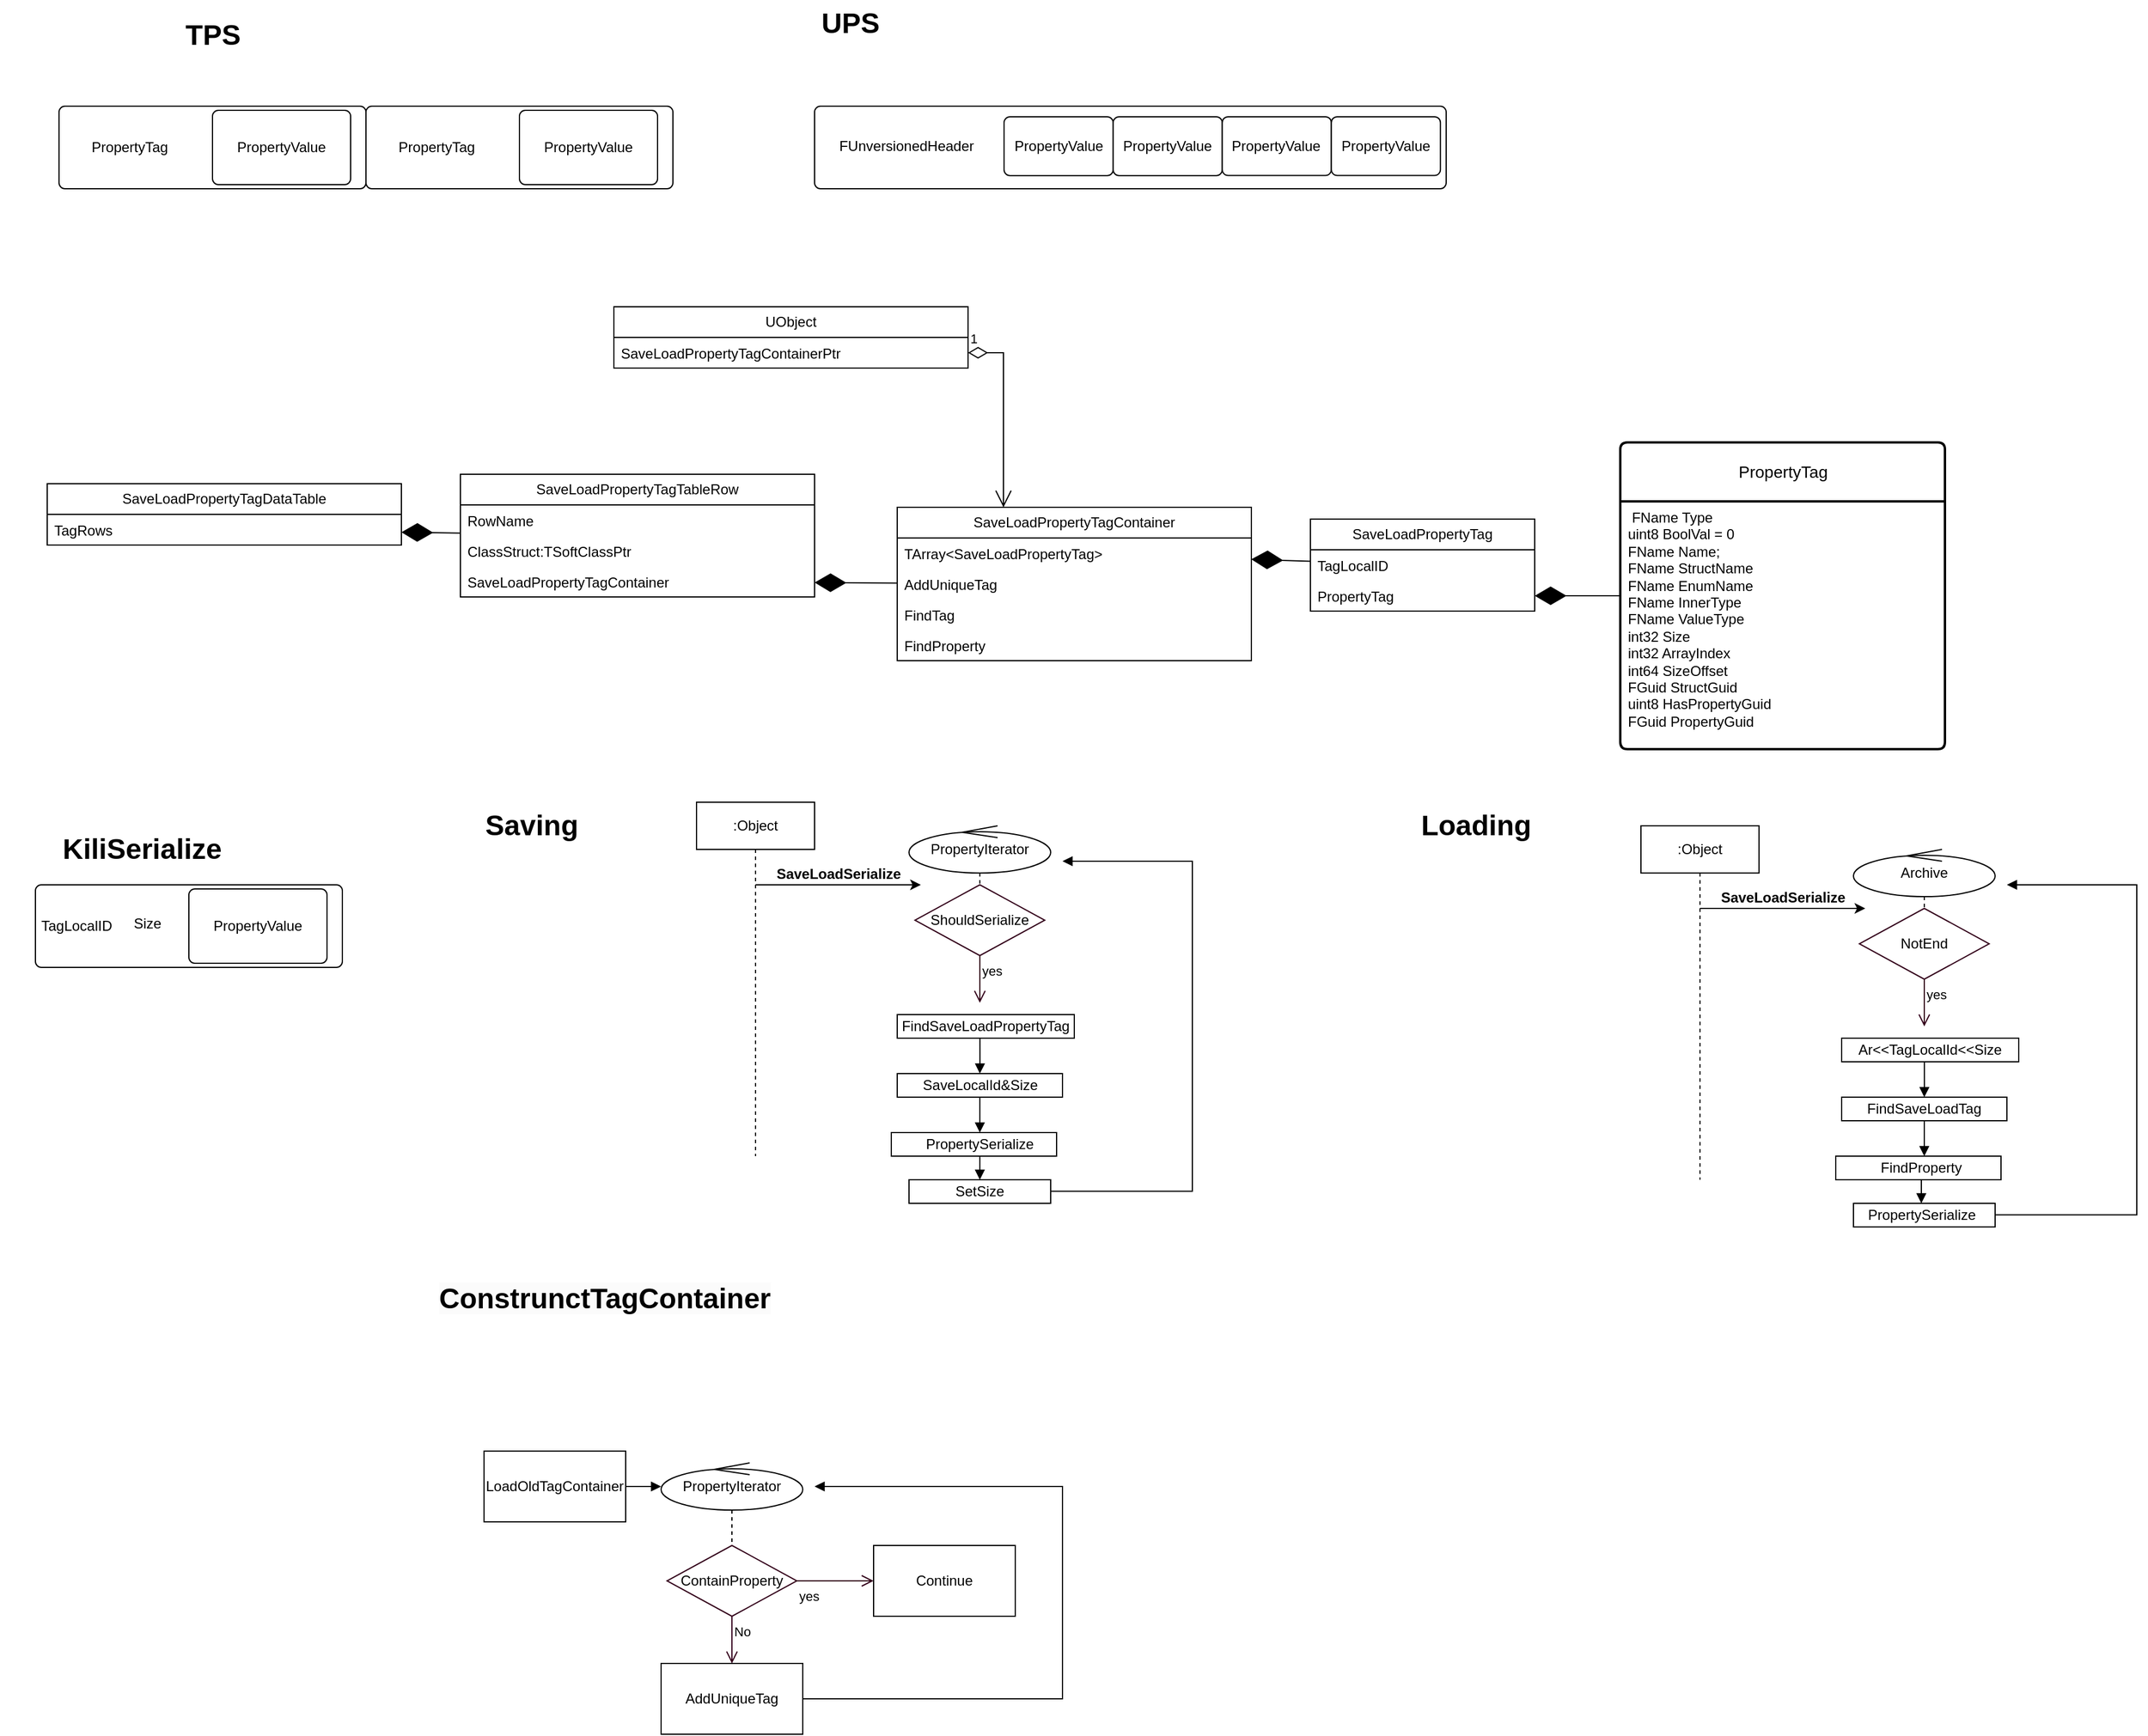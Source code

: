 <mxfile version="21.1.1" type="github">
  <diagram name="第 1 页" id="_707NUr_EEWpwsgA2Oic">
    <mxGraphModel dx="2440" dy="1322" grid="1" gridSize="10" guides="1" tooltips="1" connect="1" arrows="1" fold="1" page="1" pageScale="1" pageWidth="300000" pageHeight="300000" math="0" shadow="0">
      <root>
        <mxCell id="0" />
        <mxCell id="1" parent="0" />
        <mxCell id="e5rsON1Ld-tONtPhFwlM-112" value="" style="rounded=0;whiteSpace=wrap;html=1;" vertex="1" parent="1">
          <mxGeometry x="765" y="990" width="140" height="20" as="geometry" />
        </mxCell>
        <mxCell id="e5rsON1Ld-tONtPhFwlM-111" value="" style="rounded=0;whiteSpace=wrap;html=1;" vertex="1" parent="1">
          <mxGeometry x="770" y="940" width="140" height="20" as="geometry" />
        </mxCell>
        <mxCell id="e5rsON1Ld-tONtPhFwlM-1" value="TPS" style="text;strokeColor=none;fillColor=none;html=1;fontSize=24;fontStyle=1;verticalAlign=middle;align=center;" vertex="1" parent="1">
          <mxGeometry x="140" y="40" width="100" height="40" as="geometry" />
        </mxCell>
        <mxCell id="e5rsON1Ld-tONtPhFwlM-2" value="UPS" style="text;strokeColor=none;fillColor=none;html=1;fontSize=24;fontStyle=1;verticalAlign=middle;align=center;" vertex="1" parent="1">
          <mxGeometry x="680" y="30" width="100" height="40" as="geometry" />
        </mxCell>
        <mxCell id="e5rsON1Ld-tONtPhFwlM-3" value="" style="rounded=1;absoluteArcSize=1;html=1;arcSize=10;" vertex="1" parent="1">
          <mxGeometry x="60" y="120" width="260" height="70" as="geometry" />
        </mxCell>
        <mxCell id="e5rsON1Ld-tONtPhFwlM-4" value="PropertyTag" style="html=1;shape=mxgraph.er.anchor;whiteSpace=wrap;" vertex="1" parent="e5rsON1Ld-tONtPhFwlM-3">
          <mxGeometry width="120" height="70" as="geometry" />
        </mxCell>
        <mxCell id="e5rsON1Ld-tONtPhFwlM-5" value="PropertyValue" style="rounded=1;absoluteArcSize=1;html=1;arcSize=10;whiteSpace=wrap;points=[];strokeColor=inherit;fillColor=inherit;" vertex="1" parent="e5rsON1Ld-tONtPhFwlM-3">
          <mxGeometry x="130" y="3.5" width="117" height="63.0" as="geometry" />
        </mxCell>
        <mxCell id="e5rsON1Ld-tONtPhFwlM-6" value="" style="rounded=1;absoluteArcSize=1;html=1;arcSize=10;" vertex="1" parent="1">
          <mxGeometry x="700" y="120" width="535" height="70" as="geometry" />
        </mxCell>
        <mxCell id="e5rsON1Ld-tONtPhFwlM-7" value="FUnversionedHeader" style="html=1;shape=mxgraph.er.anchor;whiteSpace=wrap;" vertex="1" parent="e5rsON1Ld-tONtPhFwlM-6">
          <mxGeometry width="155.636" height="67.74" as="geometry" />
        </mxCell>
        <mxCell id="e5rsON1Ld-tONtPhFwlM-8" value="PropertyValue" style="rounded=1;absoluteArcSize=1;html=1;arcSize=10;whiteSpace=wrap;points=[];strokeColor=inherit;fillColor=inherit;" vertex="1" parent="e5rsON1Ld-tONtPhFwlM-6">
          <mxGeometry x="160.5" y="9.034" width="92.409" height="49.838" as="geometry" />
        </mxCell>
        <mxCell id="e5rsON1Ld-tONtPhFwlM-21" value="PropertyValue" style="rounded=1;absoluteArcSize=1;html=1;arcSize=10;whiteSpace=wrap;points=[];strokeColor=inherit;fillColor=inherit;" vertex="1" parent="e5rsON1Ld-tONtPhFwlM-6">
          <mxGeometry x="252.909" y="9.034" width="92.409" height="49.838" as="geometry" />
        </mxCell>
        <mxCell id="e5rsON1Ld-tONtPhFwlM-22" value="PropertyValue" style="rounded=1;absoluteArcSize=1;html=1;arcSize=10;whiteSpace=wrap;points=[];strokeColor=inherit;fillColor=inherit;" vertex="1" parent="e5rsON1Ld-tONtPhFwlM-6">
          <mxGeometry x="345.318" y="8.951" width="92.409" height="49.838" as="geometry" />
        </mxCell>
        <mxCell id="e5rsON1Ld-tONtPhFwlM-23" value="PropertyValue" style="rounded=1;absoluteArcSize=1;html=1;arcSize=10;whiteSpace=wrap;points=[];strokeColor=inherit;fillColor=inherit;" vertex="1" parent="e5rsON1Ld-tONtPhFwlM-6">
          <mxGeometry x="437.727" y="8.951" width="92.409" height="49.838" as="geometry" />
        </mxCell>
        <mxCell id="e5rsON1Ld-tONtPhFwlM-10" value="" style="rounded=1;absoluteArcSize=1;html=1;arcSize=10;" vertex="1" parent="1">
          <mxGeometry x="320" y="120" width="260" height="70" as="geometry" />
        </mxCell>
        <mxCell id="e5rsON1Ld-tONtPhFwlM-11" value="PropertyTag" style="html=1;shape=mxgraph.er.anchor;whiteSpace=wrap;" vertex="1" parent="e5rsON1Ld-tONtPhFwlM-10">
          <mxGeometry width="120" height="70" as="geometry" />
        </mxCell>
        <mxCell id="e5rsON1Ld-tONtPhFwlM-12" value="PropertyValue" style="rounded=1;absoluteArcSize=1;html=1;arcSize=10;whiteSpace=wrap;points=[];strokeColor=inherit;fillColor=inherit;" vertex="1" parent="e5rsON1Ld-tONtPhFwlM-10">
          <mxGeometry x="130" y="3.5" width="117" height="63.0" as="geometry" />
        </mxCell>
        <mxCell id="e5rsON1Ld-tONtPhFwlM-24" value="KiliSerialize" style="text;strokeColor=none;fillColor=none;html=1;fontSize=24;fontStyle=1;verticalAlign=middle;align=center;" vertex="1" parent="1">
          <mxGeometry x="10" y="730" width="240" height="40" as="geometry" />
        </mxCell>
        <mxCell id="e5rsON1Ld-tONtPhFwlM-25" value="" style="rounded=1;absoluteArcSize=1;html=1;arcSize=10;" vertex="1" parent="1">
          <mxGeometry x="40" y="780" width="260" height="70" as="geometry" />
        </mxCell>
        <mxCell id="e5rsON1Ld-tONtPhFwlM-26" value="TagLocalID" style="html=1;shape=mxgraph.er.anchor;whiteSpace=wrap;" vertex="1" parent="e5rsON1Ld-tONtPhFwlM-25">
          <mxGeometry width="70" height="70" as="geometry" />
        </mxCell>
        <mxCell id="e5rsON1Ld-tONtPhFwlM-27" value="PropertyValue" style="rounded=1;absoluteArcSize=1;html=1;arcSize=10;whiteSpace=wrap;points=[];strokeColor=inherit;fillColor=inherit;" vertex="1" parent="e5rsON1Ld-tONtPhFwlM-25">
          <mxGeometry x="130" y="3.5" width="117" height="63.0" as="geometry" />
        </mxCell>
        <mxCell id="e5rsON1Ld-tONtPhFwlM-168" value="Size" style="html=1;shape=mxgraph.er.anchor;whiteSpace=wrap;" vertex="1" parent="e5rsON1Ld-tONtPhFwlM-25">
          <mxGeometry x="60" width="70" height="66.5" as="geometry" />
        </mxCell>
        <mxCell id="e5rsON1Ld-tONtPhFwlM-41" value="PropertyTag" style="swimlane;childLayout=stackLayout;horizontal=1;startSize=50;horizontalStack=0;rounded=1;fontSize=14;fontStyle=0;strokeWidth=2;resizeParent=0;resizeLast=1;shadow=0;dashed=0;align=center;arcSize=4;whiteSpace=wrap;html=1;" vertex="1" parent="1">
          <mxGeometry x="1382.5" y="405" width="275" height="260" as="geometry" />
        </mxCell>
        <mxCell id="e5rsON1Ld-tONtPhFwlM-42" value="&amp;nbsp;FName	Type&lt;br&gt;	uint8	BoolVal&amp;nbsp;=&amp;nbsp;0&lt;br&gt;	FName	Name;		&lt;br&gt;	FName	StructName&lt;br&gt;	FName	EnumName&lt;br&gt;	FName	InnerType&lt;br&gt;	FName	ValueType&lt;br&gt;	int32	Size&lt;br&gt;	int32	ArrayIndex&lt;br&gt;	int64	SizeOffset&lt;br&gt;	FGuid	StructGuid&lt;br&gt;	uint8	HasPropertyGuid&lt;br&gt;	FGuid	PropertyGuid" style="align=left;strokeColor=none;fillColor=none;spacingLeft=4;fontSize=12;verticalAlign=top;resizable=0;rotatable=0;part=1;html=1;" vertex="1" parent="e5rsON1Ld-tONtPhFwlM-41">
          <mxGeometry y="50" width="275" height="210" as="geometry" />
        </mxCell>
        <mxCell id="e5rsON1Ld-tONtPhFwlM-43" value="SaveLoadPropertyTagContainer" style="swimlane;fontStyle=0;childLayout=stackLayout;horizontal=1;startSize=26;fillColor=none;horizontalStack=0;resizeParent=1;resizeParentMax=0;resizeLast=0;collapsible=1;marginBottom=0;whiteSpace=wrap;html=1;" vertex="1" parent="1">
          <mxGeometry x="770" y="460" width="300" height="130" as="geometry" />
        </mxCell>
        <mxCell id="e5rsON1Ld-tONtPhFwlM-44" value="TArray&amp;lt;SaveLoadPropertyTag&amp;gt;" style="text;strokeColor=none;fillColor=none;align=left;verticalAlign=top;spacingLeft=4;spacingRight=4;overflow=hidden;rotatable=0;points=[[0,0.5],[1,0.5]];portConstraint=eastwest;whiteSpace=wrap;html=1;" vertex="1" parent="e5rsON1Ld-tONtPhFwlM-43">
          <mxGeometry y="26" width="300" height="26" as="geometry" />
        </mxCell>
        <mxCell id="e5rsON1Ld-tONtPhFwlM-45" value="AddUniqueTag" style="text;strokeColor=none;fillColor=none;align=left;verticalAlign=top;spacingLeft=4;spacingRight=4;overflow=hidden;rotatable=0;points=[[0,0.5],[1,0.5]];portConstraint=eastwest;whiteSpace=wrap;html=1;" vertex="1" parent="e5rsON1Ld-tONtPhFwlM-43">
          <mxGeometry y="52" width="300" height="26" as="geometry" />
        </mxCell>
        <mxCell id="e5rsON1Ld-tONtPhFwlM-46" value="FindTag" style="text;strokeColor=none;fillColor=none;align=left;verticalAlign=top;spacingLeft=4;spacingRight=4;overflow=hidden;rotatable=0;points=[[0,0.5],[1,0.5]];portConstraint=eastwest;whiteSpace=wrap;html=1;" vertex="1" parent="e5rsON1Ld-tONtPhFwlM-43">
          <mxGeometry y="78" width="300" height="26" as="geometry" />
        </mxCell>
        <mxCell id="e5rsON1Ld-tONtPhFwlM-56" value="FindProperty" style="text;strokeColor=none;fillColor=none;align=left;verticalAlign=top;spacingLeft=4;spacingRight=4;overflow=hidden;rotatable=0;points=[[0,0.5],[1,0.5]];portConstraint=eastwest;whiteSpace=wrap;html=1;" vertex="1" parent="e5rsON1Ld-tONtPhFwlM-43">
          <mxGeometry y="104" width="300" height="26" as="geometry" />
        </mxCell>
        <mxCell id="e5rsON1Ld-tONtPhFwlM-47" value="SaveLoadPropertyTag" style="swimlane;fontStyle=0;childLayout=stackLayout;horizontal=1;startSize=26;fillColor=none;horizontalStack=0;resizeParent=1;resizeParentMax=0;resizeLast=0;collapsible=1;marginBottom=0;whiteSpace=wrap;html=1;" vertex="1" parent="1">
          <mxGeometry x="1120" y="470" width="190" height="78" as="geometry" />
        </mxCell>
        <mxCell id="e5rsON1Ld-tONtPhFwlM-48" value="TagLocalID" style="text;strokeColor=none;fillColor=none;align=left;verticalAlign=top;spacingLeft=4;spacingRight=4;overflow=hidden;rotatable=0;points=[[0,0.5],[1,0.5]];portConstraint=eastwest;whiteSpace=wrap;html=1;" vertex="1" parent="e5rsON1Ld-tONtPhFwlM-47">
          <mxGeometry y="26" width="190" height="26" as="geometry" />
        </mxCell>
        <mxCell id="e5rsON1Ld-tONtPhFwlM-49" value="PropertyTag" style="text;strokeColor=none;fillColor=none;align=left;verticalAlign=top;spacingLeft=4;spacingRight=4;overflow=hidden;rotatable=0;points=[[0,0.5],[1,0.5]];portConstraint=eastwest;whiteSpace=wrap;html=1;" vertex="1" parent="e5rsON1Ld-tONtPhFwlM-47">
          <mxGeometry y="52" width="190" height="26" as="geometry" />
        </mxCell>
        <mxCell id="e5rsON1Ld-tONtPhFwlM-74" value="" style="endArrow=diamondThin;endFill=1;endSize=24;html=1;rounded=0;entryX=1;entryY=0.5;entryDx=0;entryDy=0;" edge="1" parent="1" source="e5rsON1Ld-tONtPhFwlM-41" target="e5rsON1Ld-tONtPhFwlM-49">
          <mxGeometry width="160" relative="1" as="geometry">
            <mxPoint x="750" y="80" as="sourcePoint" />
            <mxPoint x="910" y="80" as="targetPoint" />
          </mxGeometry>
        </mxCell>
        <mxCell id="e5rsON1Ld-tONtPhFwlM-75" value="" style="endArrow=diamondThin;endFill=1;endSize=24;html=1;rounded=0;" edge="1" parent="1" source="e5rsON1Ld-tONtPhFwlM-47" target="e5rsON1Ld-tONtPhFwlM-44">
          <mxGeometry width="160" relative="1" as="geometry">
            <mxPoint x="1170" y="520" as="sourcePoint" />
            <mxPoint x="1050" y="508" as="targetPoint" />
          </mxGeometry>
        </mxCell>
        <mxCell id="e5rsON1Ld-tONtPhFwlM-76" value="Saving" style="text;strokeColor=none;fillColor=none;html=1;fontSize=24;fontStyle=1;verticalAlign=middle;align=center;" vertex="1" parent="1">
          <mxGeometry x="340" y="710" width="240" height="40" as="geometry" />
        </mxCell>
        <mxCell id="e5rsON1Ld-tONtPhFwlM-77" value="Loading" style="text;strokeColor=none;fillColor=none;html=1;fontSize=24;fontStyle=1;verticalAlign=middle;align=center;" vertex="1" parent="1">
          <mxGeometry x="1140" y="710" width="240" height="40" as="geometry" />
        </mxCell>
        <mxCell id="e5rsON1Ld-tONtPhFwlM-81" value="" style="edgeStyle=elbowEdgeStyle;rounded=0;orthogonalLoop=1;jettySize=auto;html=1;elbow=vertical;curved=0;" edge="1" parent="1" source="e5rsON1Ld-tONtPhFwlM-79">
          <mxGeometry relative="1" as="geometry">
            <mxPoint x="790" y="780" as="targetPoint" />
          </mxGeometry>
        </mxCell>
        <mxCell id="e5rsON1Ld-tONtPhFwlM-79" value=":Object" style="shape=umlLifeline;perimeter=lifelinePerimeter;whiteSpace=wrap;html=1;container=1;dropTarget=0;collapsible=0;recursiveResize=0;outlineConnect=0;portConstraint=eastwest;newEdgeStyle={&quot;edgeStyle&quot;:&quot;elbowEdgeStyle&quot;,&quot;elbow&quot;:&quot;vertical&quot;,&quot;curved&quot;:0,&quot;rounded&quot;:0};" vertex="1" parent="1">
          <mxGeometry x="600" y="710" width="100" height="300" as="geometry" />
        </mxCell>
        <mxCell id="e5rsON1Ld-tONtPhFwlM-82" value="SaveLoadSerialize" style="text;align=center;fontStyle=1;verticalAlign=middle;spacingLeft=3;spacingRight=3;strokeColor=none;rotatable=0;points=[[0,0.5],[1,0.5]];portConstraint=eastwest;html=1;" vertex="1" parent="1">
          <mxGeometry x="680" y="758" width="80" height="26" as="geometry" />
        </mxCell>
        <mxCell id="e5rsON1Ld-tONtPhFwlM-84" value="PropertyIterator" style="shape=umlLifeline;perimeter=lifelinePerimeter;whiteSpace=wrap;html=1;container=1;dropTarget=0;collapsible=0;recursiveResize=0;outlineConnect=0;portConstraint=eastwest;newEdgeStyle={&quot;edgeStyle&quot;:&quot;elbowEdgeStyle&quot;,&quot;elbow&quot;:&quot;vertical&quot;,&quot;curved&quot;:0,&quot;rounded&quot;:0};participant=umlControl;" vertex="1" parent="1">
          <mxGeometry x="780" y="730" width="120" height="110" as="geometry" />
        </mxCell>
        <mxCell id="e5rsON1Ld-tONtPhFwlM-87" value="ShouldSerialize" style="rhombus;whiteSpace=wrap;html=1;fontColor=#000000;fillColor=#FFFFFF;strokeColor=#33001A;" vertex="1" parent="1">
          <mxGeometry x="785" y="780" width="110" height="60" as="geometry" />
        </mxCell>
        <mxCell id="e5rsON1Ld-tONtPhFwlM-89" value="yes" style="edgeStyle=orthogonalEdgeStyle;html=1;align=left;verticalAlign=top;endArrow=open;endSize=8;strokeColor=#33001A;rounded=0;exitX=0.5;exitY=1;exitDx=0;exitDy=0;" edge="1" source="e5rsON1Ld-tONtPhFwlM-87" parent="1">
          <mxGeometry x="-1" relative="1" as="geometry">
            <mxPoint x="840" y="880" as="targetPoint" />
            <Array as="points" />
          </mxGeometry>
        </mxCell>
        <mxCell id="e5rsON1Ld-tONtPhFwlM-101" value="SaveLocalId&amp;amp;Size" style="text;html=1;strokeColor=none;fillColor=none;align=center;verticalAlign=middle;whiteSpace=wrap;rounded=0;" vertex="1" parent="1">
          <mxGeometry x="772.5" y="940" width="135" height="20" as="geometry" />
        </mxCell>
        <mxCell id="e5rsON1Ld-tONtPhFwlM-102" value="PropertySerialize" style="text;html=1;strokeColor=none;fillColor=none;align=center;verticalAlign=middle;whiteSpace=wrap;rounded=0;" vertex="1" parent="1">
          <mxGeometry x="770" y="990" width="140" height="20" as="geometry" />
        </mxCell>
        <mxCell id="e5rsON1Ld-tONtPhFwlM-103" value="" style="endArrow=block;endFill=1;html=1;edgeStyle=orthogonalEdgeStyle;align=left;verticalAlign=top;rounded=0;exitX=0.462;exitY=0.25;exitDx=0;exitDy=0;exitPerimeter=0;" edge="1" parent="1" source="e5rsON1Ld-tONtPhFwlM-100" target="e5rsON1Ld-tONtPhFwlM-101">
          <mxGeometry x="-1" relative="1" as="geometry">
            <mxPoint x="770" y="1080" as="sourcePoint" />
            <mxPoint x="930" y="1080" as="targetPoint" />
          </mxGeometry>
        </mxCell>
        <mxCell id="e5rsON1Ld-tONtPhFwlM-105" value="" style="endArrow=block;endFill=1;html=1;edgeStyle=orthogonalEdgeStyle;align=left;verticalAlign=top;rounded=0;" edge="1" parent="1">
          <mxGeometry x="-1" relative="1" as="geometry">
            <mxPoint x="900" y="1039.76" as="sourcePoint" />
            <mxPoint x="910" y="760" as="targetPoint" />
            <Array as="points">
              <mxPoint x="1020" y="1040" />
            </Array>
          </mxGeometry>
        </mxCell>
        <mxCell id="e5rsON1Ld-tONtPhFwlM-109" value="" style="endArrow=block;endFill=1;html=1;edgeStyle=orthogonalEdgeStyle;align=left;verticalAlign=top;rounded=0;" edge="1" parent="1" target="e5rsON1Ld-tONtPhFwlM-112">
          <mxGeometry x="-1" relative="1" as="geometry">
            <mxPoint x="840" y="960" as="sourcePoint" />
            <mxPoint x="980" y="1120" as="targetPoint" />
            <Array as="points">
              <mxPoint x="840" y="980" />
              <mxPoint x="840" y="980" />
            </Array>
          </mxGeometry>
        </mxCell>
        <mxCell id="e5rsON1Ld-tONtPhFwlM-110" value="" style="rounded=0;whiteSpace=wrap;html=1;" vertex="1" parent="1">
          <mxGeometry x="770" y="890" width="150" height="20" as="geometry" />
        </mxCell>
        <mxCell id="e5rsON1Ld-tONtPhFwlM-100" value="FindSaveLoadPropertyTag" style="text;html=1;strokeColor=none;fillColor=none;align=center;verticalAlign=middle;whiteSpace=wrap;rounded=0;" vertex="1" parent="1">
          <mxGeometry x="780" y="880" width="130" height="40" as="geometry" />
        </mxCell>
        <mxCell id="e5rsON1Ld-tONtPhFwlM-115" value="" style="rounded=0;whiteSpace=wrap;html=1;" vertex="1" parent="1">
          <mxGeometry x="780" y="1030" width="120" height="20" as="geometry" />
        </mxCell>
        <mxCell id="e5rsON1Ld-tONtPhFwlM-117" value="SetSize" style="text;html=1;strokeColor=none;fillColor=none;align=center;verticalAlign=middle;whiteSpace=wrap;rounded=0;" vertex="1" parent="1">
          <mxGeometry x="810" y="1030" width="60" height="20" as="geometry" />
        </mxCell>
        <mxCell id="e5rsON1Ld-tONtPhFwlM-135" value="" style="rounded=0;whiteSpace=wrap;html=1;" vertex="1" parent="1">
          <mxGeometry x="1565" y="1010" width="140" height="20" as="geometry" />
        </mxCell>
        <mxCell id="e5rsON1Ld-tONtPhFwlM-136" value="" style="rounded=0;whiteSpace=wrap;html=1;" vertex="1" parent="1">
          <mxGeometry x="1570" y="960" width="140" height="20" as="geometry" />
        </mxCell>
        <mxCell id="e5rsON1Ld-tONtPhFwlM-137" value="" style="edgeStyle=elbowEdgeStyle;rounded=0;orthogonalLoop=1;jettySize=auto;html=1;elbow=vertical;curved=0;" edge="1" parent="1" source="e5rsON1Ld-tONtPhFwlM-138">
          <mxGeometry relative="1" as="geometry">
            <mxPoint x="1590" y="800" as="targetPoint" />
          </mxGeometry>
        </mxCell>
        <mxCell id="e5rsON1Ld-tONtPhFwlM-138" value=":Object" style="shape=umlLifeline;perimeter=lifelinePerimeter;whiteSpace=wrap;html=1;container=1;dropTarget=0;collapsible=0;recursiveResize=0;outlineConnect=0;portConstraint=eastwest;newEdgeStyle={&quot;edgeStyle&quot;:&quot;elbowEdgeStyle&quot;,&quot;elbow&quot;:&quot;vertical&quot;,&quot;curved&quot;:0,&quot;rounded&quot;:0};" vertex="1" parent="1">
          <mxGeometry x="1400" y="730" width="100" height="300" as="geometry" />
        </mxCell>
        <mxCell id="e5rsON1Ld-tONtPhFwlM-139" value="SaveLoadSerialize" style="text;align=center;fontStyle=1;verticalAlign=middle;spacingLeft=3;spacingRight=3;strokeColor=none;rotatable=0;points=[[0,0.5],[1,0.5]];portConstraint=eastwest;html=1;" vertex="1" parent="1">
          <mxGeometry x="1480" y="778" width="80" height="26" as="geometry" />
        </mxCell>
        <mxCell id="e5rsON1Ld-tONtPhFwlM-140" value="Archive" style="shape=umlLifeline;perimeter=lifelinePerimeter;whiteSpace=wrap;html=1;container=1;dropTarget=0;collapsible=0;recursiveResize=0;outlineConnect=0;portConstraint=eastwest;newEdgeStyle={&quot;edgeStyle&quot;:&quot;elbowEdgeStyle&quot;,&quot;elbow&quot;:&quot;vertical&quot;,&quot;curved&quot;:0,&quot;rounded&quot;:0};participant=umlControl;" vertex="1" parent="1">
          <mxGeometry x="1580" y="750" width="120" height="120" as="geometry" />
        </mxCell>
        <mxCell id="e5rsON1Ld-tONtPhFwlM-141" value="NotEnd" style="rhombus;whiteSpace=wrap;html=1;fontColor=#000000;fillColor=#FFFFFF;strokeColor=#33001A;" vertex="1" parent="1">
          <mxGeometry x="1585" y="800" width="110" height="60" as="geometry" />
        </mxCell>
        <mxCell id="e5rsON1Ld-tONtPhFwlM-142" value="yes" style="edgeStyle=orthogonalEdgeStyle;html=1;align=left;verticalAlign=top;endArrow=open;endSize=8;strokeColor=#33001A;rounded=0;exitX=0.5;exitY=1;exitDx=0;exitDy=0;" edge="1" parent="1" source="e5rsON1Ld-tONtPhFwlM-141">
          <mxGeometry x="-1" relative="1" as="geometry">
            <mxPoint x="1640" y="900" as="targetPoint" />
            <Array as="points" />
          </mxGeometry>
        </mxCell>
        <mxCell id="e5rsON1Ld-tONtPhFwlM-143" value="FindSaveLoadTag" style="text;html=1;strokeColor=none;fillColor=none;align=center;verticalAlign=middle;whiteSpace=wrap;rounded=0;" vertex="1" parent="1">
          <mxGeometry x="1570" y="960" width="140" height="20" as="geometry" />
        </mxCell>
        <mxCell id="e5rsON1Ld-tONtPhFwlM-144" value="FindProperty" style="text;html=1;strokeColor=none;fillColor=none;align=center;verticalAlign=middle;whiteSpace=wrap;rounded=0;" vertex="1" parent="1">
          <mxGeometry x="1565" y="1010" width="145" height="20" as="geometry" />
        </mxCell>
        <mxCell id="e5rsON1Ld-tONtPhFwlM-145" value="" style="endArrow=block;endFill=1;html=1;edgeStyle=orthogonalEdgeStyle;align=left;verticalAlign=top;rounded=0;exitX=0.462;exitY=0.25;exitDx=0;exitDy=0;exitPerimeter=0;" edge="1" parent="1" source="e5rsON1Ld-tONtPhFwlM-149" target="e5rsON1Ld-tONtPhFwlM-143">
          <mxGeometry x="-1" relative="1" as="geometry">
            <mxPoint x="1570" y="1100" as="sourcePoint" />
            <mxPoint x="1730" y="1100" as="targetPoint" />
          </mxGeometry>
        </mxCell>
        <mxCell id="e5rsON1Ld-tONtPhFwlM-146" value="" style="endArrow=block;endFill=1;html=1;edgeStyle=orthogonalEdgeStyle;align=left;verticalAlign=top;rounded=0;" edge="1" parent="1">
          <mxGeometry x="-1" relative="1" as="geometry">
            <mxPoint x="1700" y="1059.76" as="sourcePoint" />
            <mxPoint x="1710" y="780" as="targetPoint" />
            <Array as="points">
              <mxPoint x="1820" y="1060" />
            </Array>
          </mxGeometry>
        </mxCell>
        <mxCell id="e5rsON1Ld-tONtPhFwlM-147" value="" style="endArrow=block;endFill=1;html=1;edgeStyle=orthogonalEdgeStyle;align=left;verticalAlign=top;rounded=0;" edge="1" parent="1" source="e5rsON1Ld-tONtPhFwlM-143" target="e5rsON1Ld-tONtPhFwlM-144">
          <mxGeometry x="-1" relative="1" as="geometry">
            <mxPoint x="1620" y="1140" as="sourcePoint" />
            <mxPoint x="1780" y="1140" as="targetPoint" />
            <Array as="points">
              <mxPoint x="1640" y="1010" />
              <mxPoint x="1640" y="1010" />
            </Array>
          </mxGeometry>
        </mxCell>
        <mxCell id="e5rsON1Ld-tONtPhFwlM-148" value="" style="rounded=0;whiteSpace=wrap;html=1;" vertex="1" parent="1">
          <mxGeometry x="1570" y="910" width="150" height="20" as="geometry" />
        </mxCell>
        <mxCell id="e5rsON1Ld-tONtPhFwlM-149" value="Ar&amp;lt;&amp;lt;TagLocalId&amp;lt;&amp;lt;Size" style="text;html=1;strokeColor=none;fillColor=none;align=center;verticalAlign=middle;whiteSpace=wrap;rounded=0;" vertex="1" parent="1">
          <mxGeometry x="1580" y="900" width="130" height="40" as="geometry" />
        </mxCell>
        <mxCell id="e5rsON1Ld-tONtPhFwlM-150" value="" style="rounded=0;whiteSpace=wrap;html=1;" vertex="1" parent="1">
          <mxGeometry x="1580" y="1050" width="120" height="20" as="geometry" />
        </mxCell>
        <mxCell id="e5rsON1Ld-tONtPhFwlM-151" value="PropertySerialize" style="text;html=1;strokeColor=none;fillColor=none;align=center;verticalAlign=middle;whiteSpace=wrap;rounded=0;" vertex="1" parent="1">
          <mxGeometry x="1577.5" y="1050" width="120" height="20" as="geometry" />
        </mxCell>
        <mxCell id="e5rsON1Ld-tONtPhFwlM-152" value="" style="endArrow=block;endFill=1;html=1;edgeStyle=orthogonalEdgeStyle;align=left;verticalAlign=top;rounded=0;" edge="1" parent="1" source="e5rsON1Ld-tONtPhFwlM-102" target="e5rsON1Ld-tONtPhFwlM-117">
          <mxGeometry x="-1" relative="1" as="geometry">
            <mxPoint x="850" y="970" as="sourcePoint" />
            <mxPoint x="850" y="1000" as="targetPoint" />
            <Array as="points" />
          </mxGeometry>
        </mxCell>
        <mxCell id="e5rsON1Ld-tONtPhFwlM-153" value="" style="endArrow=block;endFill=1;html=1;edgeStyle=orthogonalEdgeStyle;align=left;verticalAlign=top;rounded=0;" edge="1" parent="1" source="e5rsON1Ld-tONtPhFwlM-144" target="e5rsON1Ld-tONtPhFwlM-151">
          <mxGeometry x="-1" relative="1" as="geometry">
            <mxPoint x="1650" y="990" as="sourcePoint" />
            <mxPoint x="1650" y="1020" as="targetPoint" />
            <Array as="points" />
          </mxGeometry>
        </mxCell>
        <mxCell id="e5rsON1Ld-tONtPhFwlM-154" value="&lt;span style=&quot;color: rgb(0, 0, 0); font-family: Helvetica; font-size: 24px; font-style: normal; font-variant-ligatures: normal; font-variant-caps: normal; font-weight: 700; letter-spacing: normal; orphans: 2; text-align: center; text-indent: 0px; text-transform: none; widows: 2; word-spacing: 0px; -webkit-text-stroke-width: 0px; background-color: rgb(251, 251, 251); text-decoration-thickness: initial; text-decoration-style: initial; text-decoration-color: initial; float: none; display: inline !important;&quot;&gt;ConstrunctTagContainer&lt;/span&gt;" style="text;whiteSpace=wrap;html=1;" vertex="1" parent="1">
          <mxGeometry x="380" y="1110" width="310" height="50" as="geometry" />
        </mxCell>
        <UserObject label="LoadOldTagContainer" treeRoot="1" id="e5rsON1Ld-tONtPhFwlM-155">
          <mxCell style="whiteSpace=wrap;html=1;align=center;treeFolding=1;treeMoving=1;newEdgeStyle={&quot;edgeStyle&quot;:&quot;elbowEdgeStyle&quot;,&quot;startArrow&quot;:&quot;none&quot;,&quot;endArrow&quot;:&quot;none&quot;};" vertex="1" parent="1">
            <mxGeometry x="420" y="1260" width="120" height="60" as="geometry" />
          </mxCell>
        </UserObject>
        <mxCell id="e5rsON1Ld-tONtPhFwlM-156" value="PropertyIterator" style="shape=umlLifeline;perimeter=lifelinePerimeter;whiteSpace=wrap;html=1;container=1;dropTarget=0;collapsible=0;recursiveResize=0;outlineConnect=0;portConstraint=eastwest;newEdgeStyle={&quot;edgeStyle&quot;:&quot;elbowEdgeStyle&quot;,&quot;elbow&quot;:&quot;vertical&quot;,&quot;curved&quot;:0,&quot;rounded&quot;:0};participant=umlControl;" vertex="1" parent="1">
          <mxGeometry x="570" y="1270" width="120" height="110" as="geometry" />
        </mxCell>
        <mxCell id="e5rsON1Ld-tONtPhFwlM-157" value="ContainProperty" style="rhombus;whiteSpace=wrap;html=1;fontColor=#000000;fillColor=#FFFFFF;strokeColor=#33001A;" vertex="1" parent="1">
          <mxGeometry x="575" y="1340" width="110" height="60" as="geometry" />
        </mxCell>
        <mxCell id="e5rsON1Ld-tONtPhFwlM-160" value="No" style="edgeStyle=orthogonalEdgeStyle;html=1;align=left;verticalAlign=top;endArrow=open;endSize=8;strokeColor=#33001A;rounded=0;" edge="1" parent="1" source="e5rsON1Ld-tONtPhFwlM-157">
          <mxGeometry x="-1" relative="1" as="geometry">
            <mxPoint x="630" y="1440" as="targetPoint" />
            <mxPoint x="850" y="850" as="sourcePoint" />
            <Array as="points" />
            <mxPoint as="offset" />
          </mxGeometry>
        </mxCell>
        <UserObject label="AddUniqueTag" treeRoot="1" id="e5rsON1Ld-tONtPhFwlM-161">
          <mxCell style="whiteSpace=wrap;html=1;align=center;treeFolding=1;treeMoving=1;newEdgeStyle={&quot;edgeStyle&quot;:&quot;elbowEdgeStyle&quot;,&quot;startArrow&quot;:&quot;none&quot;,&quot;endArrow&quot;:&quot;none&quot;};" vertex="1" parent="1">
            <mxGeometry x="570" y="1440" width="120" height="60" as="geometry" />
          </mxCell>
        </UserObject>
        <mxCell id="e5rsON1Ld-tONtPhFwlM-162" value="yes" style="edgeStyle=orthogonalEdgeStyle;html=1;align=left;verticalAlign=top;endArrow=open;endSize=8;strokeColor=#33001A;rounded=0;" edge="1" parent="1" source="e5rsON1Ld-tONtPhFwlM-157">
          <mxGeometry x="-1" relative="1" as="geometry">
            <mxPoint x="750" y="1370" as="targetPoint" />
            <mxPoint x="640" y="1410" as="sourcePoint" />
            <Array as="points" />
            <mxPoint as="offset" />
          </mxGeometry>
        </mxCell>
        <mxCell id="e5rsON1Ld-tONtPhFwlM-163" value="" style="endArrow=block;endFill=1;html=1;edgeStyle=orthogonalEdgeStyle;align=left;verticalAlign=top;rounded=0;exitX=1;exitY=0.5;exitDx=0;exitDy=0;" edge="1" parent="1" source="e5rsON1Ld-tONtPhFwlM-155">
          <mxGeometry x="-1" relative="1" as="geometry">
            <mxPoint x="530" y="1290" as="sourcePoint" />
            <mxPoint x="570" y="1290" as="targetPoint" />
          </mxGeometry>
        </mxCell>
        <UserObject label="Continue" treeRoot="1" id="e5rsON1Ld-tONtPhFwlM-165">
          <mxCell style="whiteSpace=wrap;html=1;align=center;treeFolding=1;treeMoving=1;newEdgeStyle={&quot;edgeStyle&quot;:&quot;elbowEdgeStyle&quot;,&quot;startArrow&quot;:&quot;none&quot;,&quot;endArrow&quot;:&quot;none&quot;};" vertex="1" parent="1">
            <mxGeometry x="750" y="1340" width="120" height="60" as="geometry" />
          </mxCell>
        </UserObject>
        <mxCell id="e5rsON1Ld-tONtPhFwlM-166" value="" style="endArrow=block;endFill=1;html=1;edgeStyle=orthogonalEdgeStyle;align=left;verticalAlign=top;rounded=0;" edge="1" parent="1">
          <mxGeometry x="-1" relative="1" as="geometry">
            <mxPoint x="690" y="1470" as="sourcePoint" />
            <mxPoint x="700" y="1290" as="targetPoint" />
            <Array as="points">
              <mxPoint x="910" y="1470" />
            </Array>
          </mxGeometry>
        </mxCell>
        <mxCell id="e5rsON1Ld-tONtPhFwlM-169" value="SaveLoadPropertyTagTableRow" style="swimlane;fontStyle=0;childLayout=stackLayout;horizontal=1;startSize=26;fillColor=none;horizontalStack=0;resizeParent=1;resizeParentMax=0;resizeLast=0;collapsible=1;marginBottom=0;whiteSpace=wrap;html=1;" vertex="1" parent="1">
          <mxGeometry x="400" y="432" width="300" height="104" as="geometry" />
        </mxCell>
        <mxCell id="e5rsON1Ld-tONtPhFwlM-170" value="RowName" style="text;strokeColor=none;fillColor=none;align=left;verticalAlign=top;spacingLeft=4;spacingRight=4;overflow=hidden;rotatable=0;points=[[0,0.5],[1,0.5]];portConstraint=eastwest;whiteSpace=wrap;html=1;" vertex="1" parent="e5rsON1Ld-tONtPhFwlM-169">
          <mxGeometry y="26" width="300" height="26" as="geometry" />
        </mxCell>
        <mxCell id="e5rsON1Ld-tONtPhFwlM-174" value="ClassStruct:TSoftClassPtr" style="text;strokeColor=none;fillColor=none;align=left;verticalAlign=top;spacingLeft=4;spacingRight=4;overflow=hidden;rotatable=0;points=[[0,0.5],[1,0.5]];portConstraint=eastwest;whiteSpace=wrap;html=1;" vertex="1" parent="e5rsON1Ld-tONtPhFwlM-169">
          <mxGeometry y="52" width="300" height="26" as="geometry" />
        </mxCell>
        <mxCell id="e5rsON1Ld-tONtPhFwlM-171" value="SaveLoadPropertyTagContainer" style="text;strokeColor=none;fillColor=none;align=left;verticalAlign=top;spacingLeft=4;spacingRight=4;overflow=hidden;rotatable=0;points=[[0,0.5],[1,0.5]];portConstraint=eastwest;whiteSpace=wrap;html=1;" vertex="1" parent="e5rsON1Ld-tONtPhFwlM-169">
          <mxGeometry y="78" width="300" height="26" as="geometry" />
        </mxCell>
        <mxCell id="e5rsON1Ld-tONtPhFwlM-175" value="SaveLoadPropertyTagDataTable" style="swimlane;fontStyle=0;childLayout=stackLayout;horizontal=1;startSize=26;fillColor=none;horizontalStack=0;resizeParent=1;resizeParentMax=0;resizeLast=0;collapsible=1;marginBottom=0;whiteSpace=wrap;html=1;" vertex="1" parent="1">
          <mxGeometry x="50" y="440" width="300" height="52" as="geometry" />
        </mxCell>
        <mxCell id="e5rsON1Ld-tONtPhFwlM-176" value="TagRows" style="text;strokeColor=none;fillColor=none;align=left;verticalAlign=top;spacingLeft=4;spacingRight=4;overflow=hidden;rotatable=0;points=[[0,0.5],[1,0.5]];portConstraint=eastwest;whiteSpace=wrap;html=1;" vertex="1" parent="e5rsON1Ld-tONtPhFwlM-175">
          <mxGeometry y="26" width="300" height="26" as="geometry" />
        </mxCell>
        <mxCell id="e5rsON1Ld-tONtPhFwlM-181" value="" style="endArrow=diamondThin;endFill=1;endSize=24;html=1;rounded=0;" edge="1" parent="1" source="e5rsON1Ld-tONtPhFwlM-43" target="e5rsON1Ld-tONtPhFwlM-171">
          <mxGeometry width="160" relative="1" as="geometry">
            <mxPoint x="750" y="482" as="sourcePoint" />
            <mxPoint x="700" y="480" as="targetPoint" />
          </mxGeometry>
        </mxCell>
        <mxCell id="e5rsON1Ld-tONtPhFwlM-182" value="" style="endArrow=diamondThin;endFill=1;endSize=24;html=1;rounded=0;" edge="1" parent="1" source="e5rsON1Ld-tONtPhFwlM-169" target="e5rsON1Ld-tONtPhFwlM-176">
          <mxGeometry width="160" relative="1" as="geometry">
            <mxPoint x="780" y="534" as="sourcePoint" />
            <mxPoint x="710" y="534" as="targetPoint" />
          </mxGeometry>
        </mxCell>
        <mxCell id="e5rsON1Ld-tONtPhFwlM-183" value="1" style="endArrow=open;html=1;endSize=12;startArrow=diamondThin;startSize=14;startFill=0;edgeStyle=orthogonalEdgeStyle;align=left;verticalAlign=bottom;rounded=0;" edge="1" parent="1" source="e5rsON1Ld-tONtPhFwlM-185" target="e5rsON1Ld-tONtPhFwlM-43">
          <mxGeometry x="-1" y="3" relative="1" as="geometry">
            <mxPoint x="340" y="325" as="sourcePoint" />
            <mxPoint x="510" y="300" as="targetPoint" />
            <Array as="points">
              <mxPoint x="860" y="329" />
            </Array>
          </mxGeometry>
        </mxCell>
        <mxCell id="e5rsON1Ld-tONtPhFwlM-184" value="UObject" style="swimlane;fontStyle=0;childLayout=stackLayout;horizontal=1;startSize=26;fillColor=none;horizontalStack=0;resizeParent=1;resizeParentMax=0;resizeLast=0;collapsible=1;marginBottom=0;whiteSpace=wrap;html=1;" vertex="1" parent="1">
          <mxGeometry x="530" y="290" width="300" height="52" as="geometry" />
        </mxCell>
        <mxCell id="e5rsON1Ld-tONtPhFwlM-185" value="SaveLoadPropertyTagContainerPtr" style="text;strokeColor=none;fillColor=none;align=left;verticalAlign=top;spacingLeft=4;spacingRight=4;overflow=hidden;rotatable=0;points=[[0,0.5],[1,0.5]];portConstraint=eastwest;whiteSpace=wrap;html=1;" vertex="1" parent="e5rsON1Ld-tONtPhFwlM-184">
          <mxGeometry y="26" width="300" height="26" as="geometry" />
        </mxCell>
      </root>
    </mxGraphModel>
  </diagram>
</mxfile>

